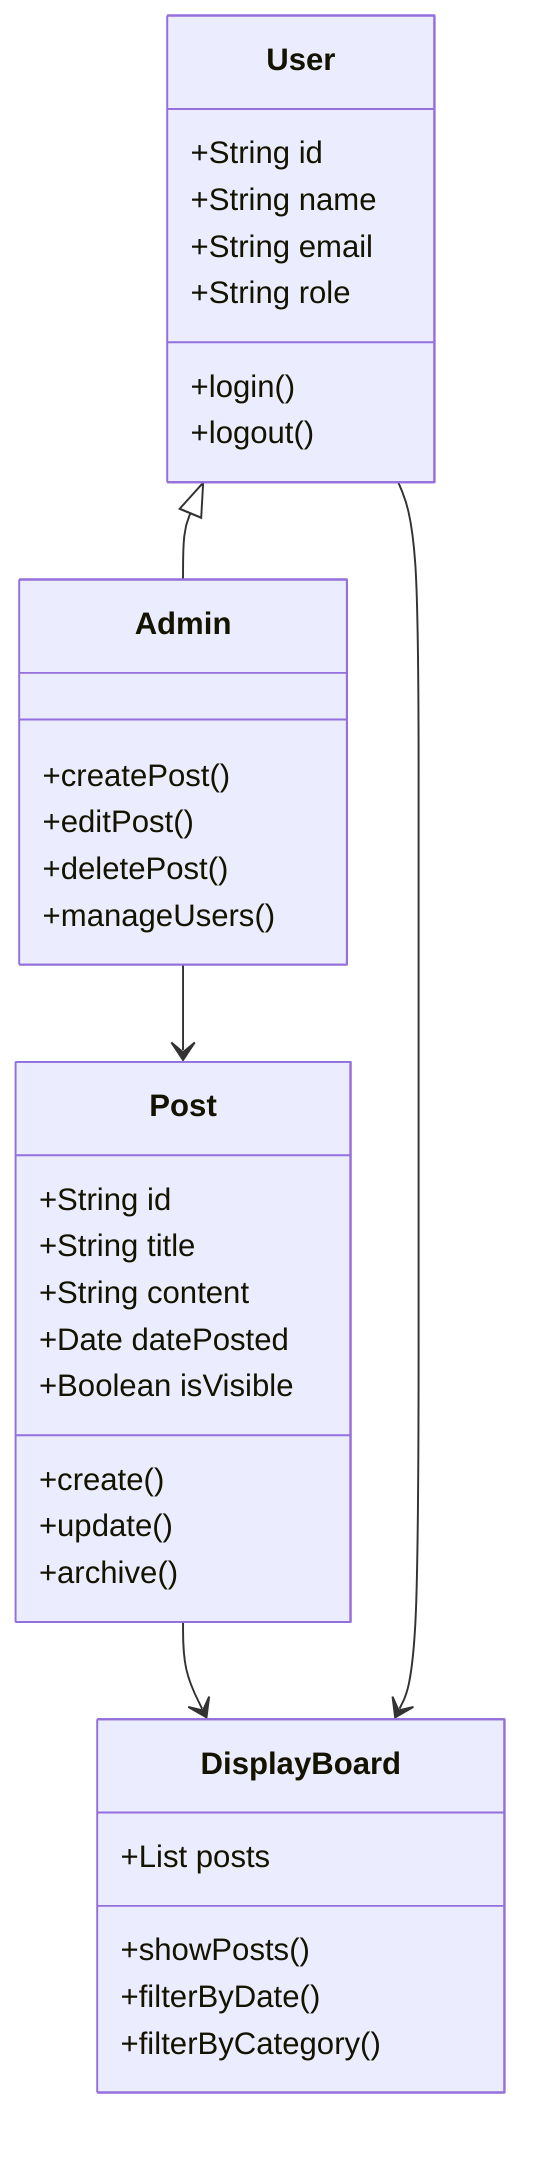 classDiagram
    class User {
        +String id
        +String name
        +String email
        +String role
        +login()
        +logout()
    }

    class Admin {
        +createPost()
        +editPost()
        +deletePost()
        +manageUsers()
    }

    class Post {
        +String id
        +String title
        +String content
        +Date datePosted
        +Boolean isVisible
        +create()
        +update()
        +archive()
    }

    class DisplayBoard {
        +List<Post> posts
        +showPosts()
        +filterByDate()
        +filterByCategory()
    }

    User <|-- Admin
    Admin --> Post
    Post --> DisplayBoard
    User --> DisplayBoard